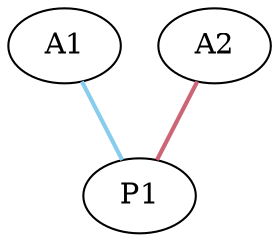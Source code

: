 graph {
	graph [rankdir=BT]
	A1
	A2
	P1
	P1 -- A2 [color="#CC6677" style=bold]
	P1 -- A1 [color="#88CCEE" style=bold]
}
